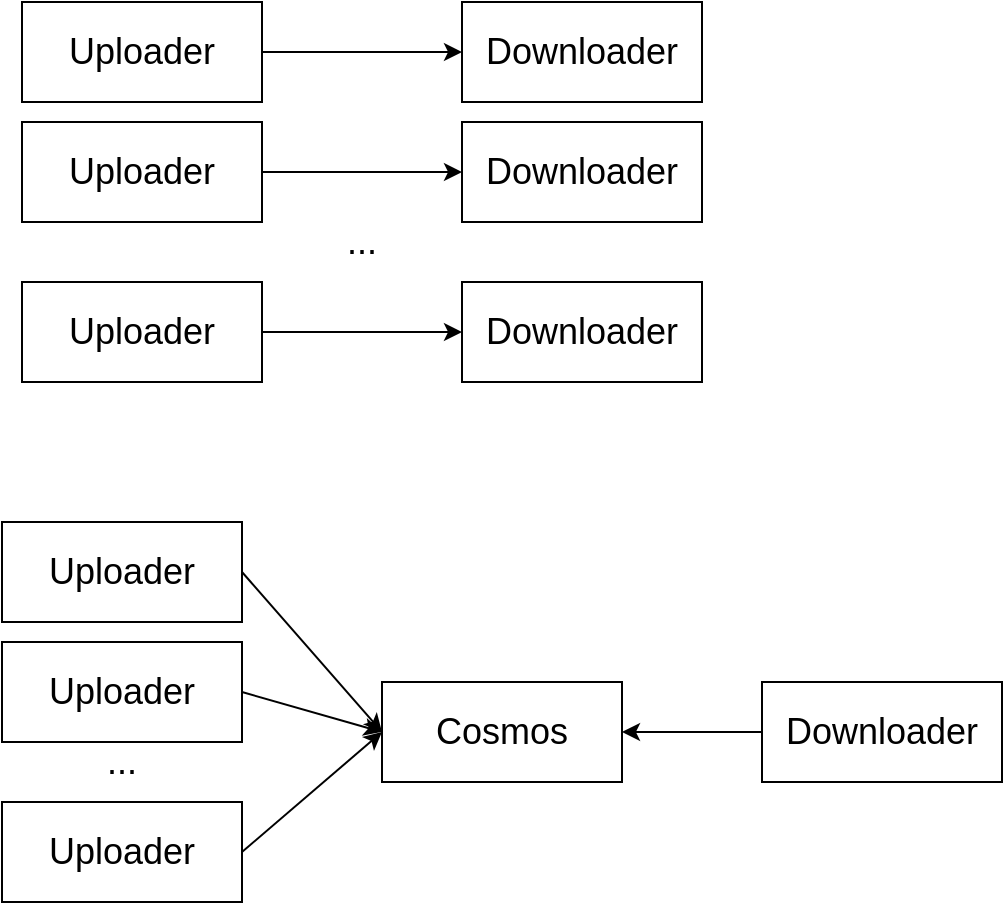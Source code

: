 <mxfile version="14.6.13" type="github">
  <diagram id="Hg1ul6G-sdC4MCjC8eeo" name="Page-1">
    <mxGraphModel dx="1422" dy="882" grid="1" gridSize="10" guides="1" tooltips="1" connect="1" arrows="1" fold="1" page="1" pageScale="1" pageWidth="827" pageHeight="1169" math="0" shadow="0">
      <root>
        <mxCell id="0" />
        <mxCell id="1" parent="0" />
        <mxCell id="5ub4VMIx4VlBcrBRzNrZ-1" value="&lt;font style=&quot;font-size: 18px&quot;&gt;Uploader&lt;/font&gt;" style="rounded=0;whiteSpace=wrap;html=1;" vertex="1" parent="1">
          <mxGeometry x="100" y="110" width="120" height="50" as="geometry" />
        </mxCell>
        <mxCell id="5ub4VMIx4VlBcrBRzNrZ-2" value="&lt;font style=&quot;font-size: 18px&quot;&gt;Downloader&lt;br&gt;&lt;/font&gt;" style="rounded=0;whiteSpace=wrap;html=1;" vertex="1" parent="1">
          <mxGeometry x="320" y="110" width="120" height="50" as="geometry" />
        </mxCell>
        <mxCell id="5ub4VMIx4VlBcrBRzNrZ-3" value="" style="endArrow=classic;html=1;exitX=1;exitY=0.5;exitDx=0;exitDy=0;entryX=0;entryY=0.5;entryDx=0;entryDy=0;" edge="1" parent="1" source="5ub4VMIx4VlBcrBRzNrZ-1" target="5ub4VMIx4VlBcrBRzNrZ-2">
          <mxGeometry width="50" height="50" relative="1" as="geometry">
            <mxPoint x="390" y="470" as="sourcePoint" />
            <mxPoint x="440" y="420" as="targetPoint" />
          </mxGeometry>
        </mxCell>
        <mxCell id="5ub4VMIx4VlBcrBRzNrZ-4" value="&lt;font style=&quot;font-size: 18px&quot;&gt;Uploader&lt;/font&gt;" style="rounded=0;whiteSpace=wrap;html=1;" vertex="1" parent="1">
          <mxGeometry x="100" y="170" width="120" height="50" as="geometry" />
        </mxCell>
        <mxCell id="5ub4VMIx4VlBcrBRzNrZ-5" value="&lt;font style=&quot;font-size: 18px&quot;&gt;Downloader&lt;br&gt;&lt;/font&gt;" style="rounded=0;whiteSpace=wrap;html=1;" vertex="1" parent="1">
          <mxGeometry x="320" y="170" width="120" height="50" as="geometry" />
        </mxCell>
        <mxCell id="5ub4VMIx4VlBcrBRzNrZ-6" value="" style="endArrow=classic;html=1;exitX=1;exitY=0.5;exitDx=0;exitDy=0;entryX=0;entryY=0.5;entryDx=0;entryDy=0;" edge="1" parent="1" source="5ub4VMIx4VlBcrBRzNrZ-4" target="5ub4VMIx4VlBcrBRzNrZ-5">
          <mxGeometry width="50" height="50" relative="1" as="geometry">
            <mxPoint x="390" y="530" as="sourcePoint" />
            <mxPoint x="440" y="480" as="targetPoint" />
          </mxGeometry>
        </mxCell>
        <mxCell id="5ub4VMIx4VlBcrBRzNrZ-7" value="&lt;font style=&quot;font-size: 18px&quot;&gt;Uploader&lt;/font&gt;" style="rounded=0;whiteSpace=wrap;html=1;" vertex="1" parent="1">
          <mxGeometry x="100" y="250" width="120" height="50" as="geometry" />
        </mxCell>
        <mxCell id="5ub4VMIx4VlBcrBRzNrZ-8" value="&lt;font style=&quot;font-size: 18px&quot;&gt;Downloader&lt;br&gt;&lt;/font&gt;" style="rounded=0;whiteSpace=wrap;html=1;" vertex="1" parent="1">
          <mxGeometry x="320" y="250" width="120" height="50" as="geometry" />
        </mxCell>
        <mxCell id="5ub4VMIx4VlBcrBRzNrZ-9" value="" style="endArrow=classic;html=1;exitX=1;exitY=0.5;exitDx=0;exitDy=0;entryX=0;entryY=0.5;entryDx=0;entryDy=0;" edge="1" parent="1" source="5ub4VMIx4VlBcrBRzNrZ-7" target="5ub4VMIx4VlBcrBRzNrZ-8">
          <mxGeometry width="50" height="50" relative="1" as="geometry">
            <mxPoint x="390" y="570" as="sourcePoint" />
            <mxPoint x="440" y="520" as="targetPoint" />
          </mxGeometry>
        </mxCell>
        <mxCell id="5ub4VMIx4VlBcrBRzNrZ-10" value="&lt;font style=&quot;font-size: 18px&quot;&gt;...&lt;/font&gt;" style="text;html=1;strokeColor=none;fillColor=none;align=center;verticalAlign=middle;whiteSpace=wrap;rounded=0;" vertex="1" parent="1">
          <mxGeometry x="230" y="220" width="80" height="20" as="geometry" />
        </mxCell>
        <mxCell id="5ub4VMIx4VlBcrBRzNrZ-11" value="&lt;font style=&quot;font-size: 18px&quot;&gt;Uploader&lt;/font&gt;" style="rounded=0;whiteSpace=wrap;html=1;" vertex="1" parent="1">
          <mxGeometry x="90" y="370" width="120" height="50" as="geometry" />
        </mxCell>
        <mxCell id="5ub4VMIx4VlBcrBRzNrZ-12" value="&lt;font style=&quot;font-size: 18px&quot;&gt;Uploader&lt;/font&gt;" style="rounded=0;whiteSpace=wrap;html=1;" vertex="1" parent="1">
          <mxGeometry x="90" y="430" width="120" height="50" as="geometry" />
        </mxCell>
        <mxCell id="5ub4VMIx4VlBcrBRzNrZ-13" value="&lt;font style=&quot;font-size: 18px&quot;&gt;Uploader&lt;/font&gt;" style="rounded=0;whiteSpace=wrap;html=1;" vertex="1" parent="1">
          <mxGeometry x="90" y="510" width="120" height="50" as="geometry" />
        </mxCell>
        <mxCell id="5ub4VMIx4VlBcrBRzNrZ-14" value="&lt;font style=&quot;font-size: 18px&quot;&gt;...&lt;/font&gt;" style="text;html=1;strokeColor=none;fillColor=none;align=center;verticalAlign=middle;whiteSpace=wrap;rounded=0;" vertex="1" parent="1">
          <mxGeometry x="110" y="480" width="80" height="20" as="geometry" />
        </mxCell>
        <mxCell id="5ub4VMIx4VlBcrBRzNrZ-15" value="&lt;font style=&quot;font-size: 18px&quot;&gt;Cosmos&lt;/font&gt;" style="rounded=0;whiteSpace=wrap;html=1;" vertex="1" parent="1">
          <mxGeometry x="280" y="450" width="120" height="50" as="geometry" />
        </mxCell>
        <mxCell id="5ub4VMIx4VlBcrBRzNrZ-17" value="" style="endArrow=classic;html=1;exitX=1;exitY=0.5;exitDx=0;exitDy=0;entryX=0;entryY=0.5;entryDx=0;entryDy=0;" edge="1" parent="1" source="5ub4VMIx4VlBcrBRzNrZ-11" target="5ub4VMIx4VlBcrBRzNrZ-15">
          <mxGeometry width="50" height="50" relative="1" as="geometry">
            <mxPoint x="230" y="440" as="sourcePoint" />
            <mxPoint x="280" y="390" as="targetPoint" />
          </mxGeometry>
        </mxCell>
        <mxCell id="5ub4VMIx4VlBcrBRzNrZ-18" value="" style="endArrow=classic;html=1;exitX=1;exitY=0.5;exitDx=0;exitDy=0;entryX=0;entryY=0.5;entryDx=0;entryDy=0;" edge="1" parent="1" source="5ub4VMIx4VlBcrBRzNrZ-13" target="5ub4VMIx4VlBcrBRzNrZ-15">
          <mxGeometry width="50" height="50" relative="1" as="geometry">
            <mxPoint x="220" y="405" as="sourcePoint" />
            <mxPoint x="290" y="485" as="targetPoint" />
          </mxGeometry>
        </mxCell>
        <mxCell id="5ub4VMIx4VlBcrBRzNrZ-19" value="" style="endArrow=classic;html=1;exitX=1;exitY=0.5;exitDx=0;exitDy=0;entryX=0;entryY=0.5;entryDx=0;entryDy=0;" edge="1" parent="1" source="5ub4VMIx4VlBcrBRzNrZ-12" target="5ub4VMIx4VlBcrBRzNrZ-15">
          <mxGeometry width="50" height="50" relative="1" as="geometry">
            <mxPoint x="280" y="450" as="sourcePoint" />
            <mxPoint x="330" y="400" as="targetPoint" />
          </mxGeometry>
        </mxCell>
        <mxCell id="5ub4VMIx4VlBcrBRzNrZ-21" style="edgeStyle=orthogonalEdgeStyle;rounded=0;orthogonalLoop=1;jettySize=auto;html=1;" edge="1" parent="1" source="5ub4VMIx4VlBcrBRzNrZ-20" target="5ub4VMIx4VlBcrBRzNrZ-15">
          <mxGeometry relative="1" as="geometry" />
        </mxCell>
        <mxCell id="5ub4VMIx4VlBcrBRzNrZ-20" value="&lt;font style=&quot;font-size: 18px&quot;&gt;Downloader&lt;br&gt;&lt;/font&gt;" style="rounded=0;whiteSpace=wrap;html=1;" vertex="1" parent="1">
          <mxGeometry x="470" y="450" width="120" height="50" as="geometry" />
        </mxCell>
      </root>
    </mxGraphModel>
  </diagram>
</mxfile>

